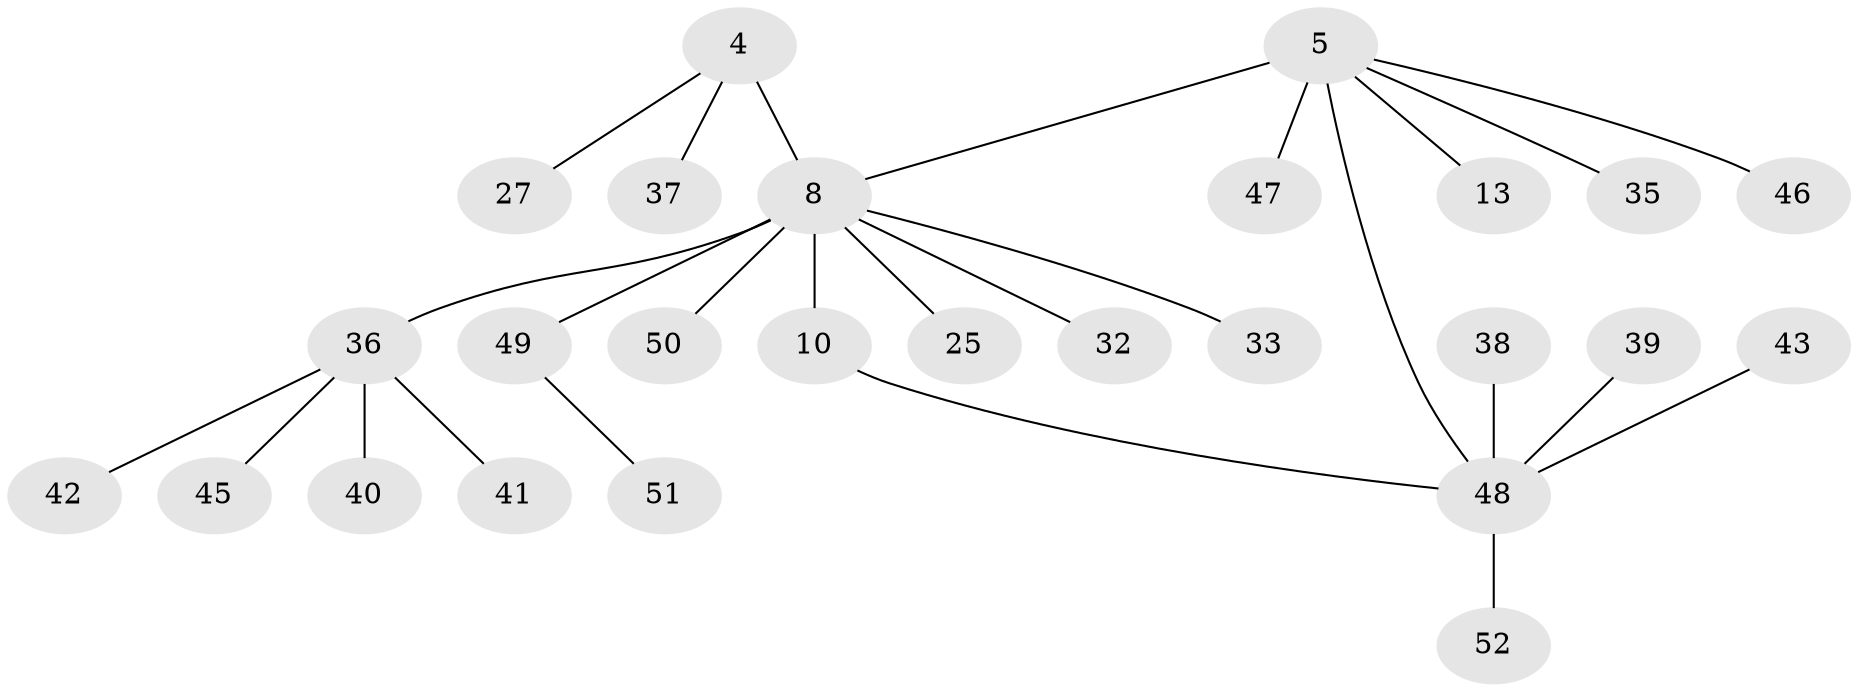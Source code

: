 // original degree distribution, {3: 0.057692307692307696, 8: 0.038461538461538464, 5: 0.038461538461538464, 4: 0.057692307692307696, 2: 0.21153846153846154, 6: 0.038461538461538464, 7: 0.019230769230769232, 1: 0.5384615384615384}
// Generated by graph-tools (version 1.1) at 2025/59/03/04/25 21:59:03]
// undirected, 26 vertices, 26 edges
graph export_dot {
graph [start="1"]
  node [color=gray90,style=filled];
  4;
  5;
  8 [super="+3"];
  10;
  13;
  25;
  27;
  32;
  33 [super="+19+22"];
  35;
  36 [super="+31"];
  37;
  38;
  39;
  40;
  41;
  42;
  43;
  45;
  46 [super="+34"];
  47;
  48 [super="+16+11+15+20+24+29+30"];
  49 [super="+26+28+44"];
  50 [super="+7"];
  51;
  52;
  4 -- 8 [weight=2];
  4 -- 27;
  4 -- 37;
  5 -- 8 [weight=3];
  5 -- 13;
  5 -- 35;
  5 -- 47;
  5 -- 48;
  5 -- 46;
  8 -- 10 [weight=3];
  8 -- 32;
  8 -- 36 [weight=2];
  8 -- 25;
  8 -- 33;
  8 -- 49;
  8 -- 50;
  10 -- 48;
  36 -- 42;
  36 -- 41;
  36 -- 40;
  36 -- 45;
  38 -- 48;
  39 -- 48;
  43 -- 48;
  48 -- 52;
  49 -- 51;
}
